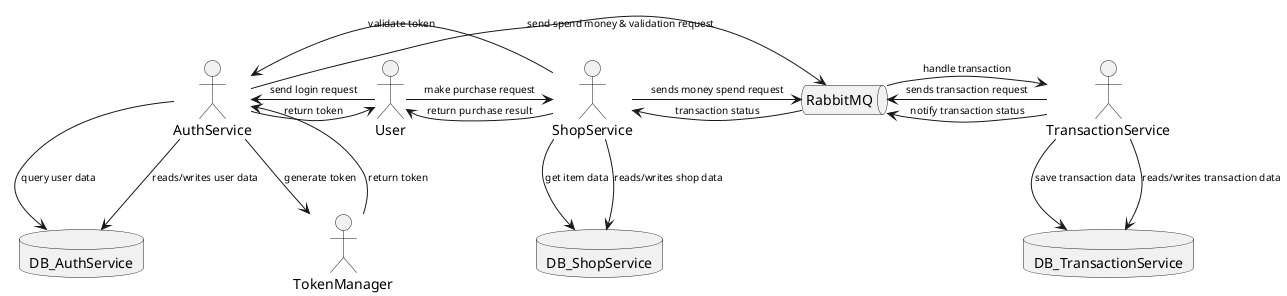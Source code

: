 
@startuml
skinparam messageSpacing 50
skinparam arrowSize 30
skinparam classFontSize 10
skinparam arrowFontSize 10

actor User
database DB_AuthService
database DB_TransactionService
database DB_ShopService

queue RabbitMQ

User -> AuthService : "send login request"
AuthService -> DB_AuthService : "query user data"
AuthService -> TokenManager : "generate token"
TokenManager -up-> AuthService : "return token"
AuthService -> User : "return token"

User -> ShopService : "make purchase request"
ShopService -> DB_ShopService : "get item data"
ShopService -> AuthService : "validate token"
AuthService -> RabbitMQ : "send spend money & validation request"
RabbitMQ -> TransactionService : "handle transaction"
TransactionService -> DB_TransactionService : "save transaction data"
TransactionService -> RabbitMQ : "notify transaction status"
RabbitMQ -> ShopService : "transaction status"
ShopService -> User : "return purchase result"

AuthService -down-> DB_AuthService : "reads/writes user data"
TransactionService -down-> DB_TransactionService : "reads/writes transaction data"
ShopService -down-> DB_ShopService : "reads/writes shop data"


TransactionService -> RabbitMQ : "sends transaction request"
ShopService -> RabbitMQ : "sends money spend request"
@enduml
